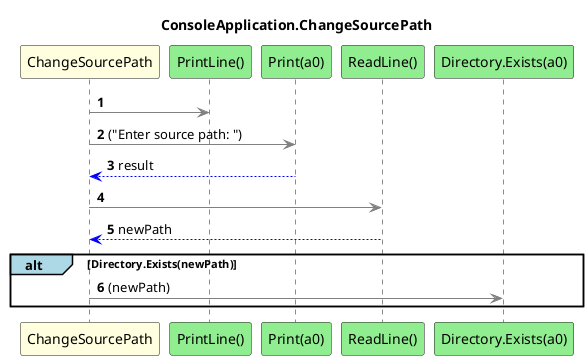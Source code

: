 @startuml ConsoleApplication.ChangeSourcePath
title ConsoleApplication.ChangeSourcePath
participant "ChangeSourcePath" as ChangeSourcePath #LightYellow
participant "PrintLine()" as PrintLine #LightGreen
participant "Print(a0)" as Print_a0 #LightGreen
participant "ReadLine()" as ReadLine #LightGreen
participant "Directory.Exists(a0)" as Directory_Exists_a0 #LightGreen
autonumber
ChangeSourcePath -[#grey]> PrintLine
ChangeSourcePath -[#grey]> Print_a0 : ("Enter source path: ")
Print_a0 -[#blue]-> ChangeSourcePath : result
ChangeSourcePath -[#grey]> ReadLine
ReadLine -[#blue]-> ChangeSourcePath : newPath
alt#LightBlue Directory.Exists(newPath)
    ChangeSourcePath -[#grey]> Directory_Exists_a0 : (newPath)
end
@enduml
